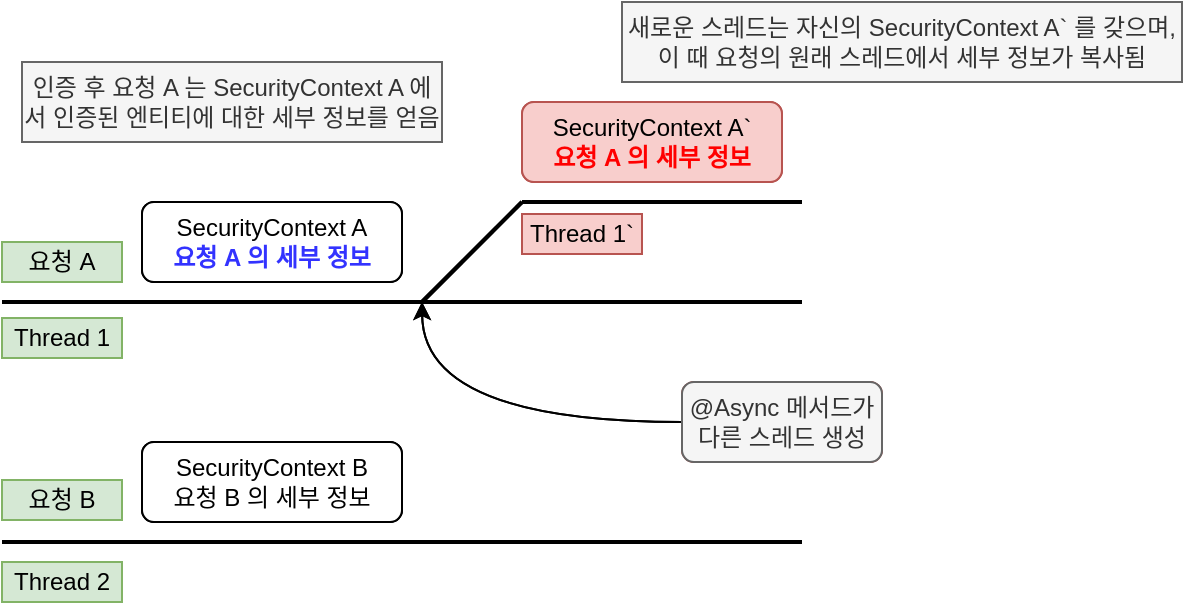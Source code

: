 <mxfile version="23.0.2" type="device">
  <diagram name="페이지-1" id="-CGv-wuT2EaU3h93ui3x">
    <mxGraphModel dx="1114" dy="894" grid="1" gridSize="10" guides="1" tooltips="1" connect="1" arrows="1" fold="1" page="1" pageScale="1" pageWidth="827" pageHeight="1169" math="0" shadow="0">
      <root>
        <mxCell id="0" />
        <mxCell id="1" parent="0" />
        <mxCell id="qtXuDna4pQZUapxrZQjc-45" value="" style="endArrow=none;html=1;rounded=0;strokeWidth=2;" edge="1" parent="1">
          <mxGeometry width="50" height="50" relative="1" as="geometry">
            <mxPoint x="120" y="200" as="sourcePoint" />
            <mxPoint x="520" y="200" as="targetPoint" />
          </mxGeometry>
        </mxCell>
        <mxCell id="qtXuDna4pQZUapxrZQjc-46" value="" style="endArrow=none;html=1;rounded=0;strokeWidth=2;" edge="1" parent="1">
          <mxGeometry width="50" height="50" relative="1" as="geometry">
            <mxPoint x="120" y="320" as="sourcePoint" />
            <mxPoint x="520" y="320" as="targetPoint" />
          </mxGeometry>
        </mxCell>
        <mxCell id="qtXuDna4pQZUapxrZQjc-47" value="요청 A" style="text;html=1;strokeColor=#82b366;fillColor=#d5e8d4;align=center;verticalAlign=middle;whiteSpace=wrap;rounded=0;" vertex="1" parent="1">
          <mxGeometry x="120" y="170" width="60" height="20" as="geometry" />
        </mxCell>
        <mxCell id="qtXuDna4pQZUapxrZQjc-48" value="요청 B" style="text;html=1;strokeColor=#82b366;fillColor=#d5e8d4;align=center;verticalAlign=middle;whiteSpace=wrap;rounded=0;" vertex="1" parent="1">
          <mxGeometry x="120" y="289" width="60" height="20" as="geometry" />
        </mxCell>
        <mxCell id="qtXuDna4pQZUapxrZQjc-49" value="Thread 1" style="text;html=1;strokeColor=#82b366;fillColor=#d5e8d4;align=center;verticalAlign=middle;whiteSpace=wrap;rounded=0;" vertex="1" parent="1">
          <mxGeometry x="120" y="208" width="60" height="20" as="geometry" />
        </mxCell>
        <mxCell id="qtXuDna4pQZUapxrZQjc-50" value="Thread 2" style="text;html=1;strokeColor=#82b366;fillColor=#d5e8d4;align=center;verticalAlign=middle;whiteSpace=wrap;rounded=0;" vertex="1" parent="1">
          <mxGeometry x="120" y="330" width="60" height="20" as="geometry" />
        </mxCell>
        <mxCell id="qtXuDna4pQZUapxrZQjc-51" value="SecurityContext A&lt;br&gt;&lt;b&gt;&lt;font color=&quot;#3333ff&quot;&gt;요청 A 의 세부 정보&lt;/font&gt;&lt;/b&gt;" style="rounded=1;whiteSpace=wrap;html=1;" vertex="1" parent="1">
          <mxGeometry x="190" y="150" width="130" height="40" as="geometry" />
        </mxCell>
        <mxCell id="qtXuDna4pQZUapxrZQjc-52" value="" style="endArrow=none;html=1;rounded=0;strokeWidth=2;" edge="1" parent="1">
          <mxGeometry width="50" height="50" relative="1" as="geometry">
            <mxPoint x="330" y="200" as="sourcePoint" />
            <mxPoint x="380" y="150" as="targetPoint" />
          </mxGeometry>
        </mxCell>
        <mxCell id="qtXuDna4pQZUapxrZQjc-53" value="" style="endArrow=none;html=1;rounded=0;strokeWidth=2;" edge="1" parent="1">
          <mxGeometry width="50" height="50" relative="1" as="geometry">
            <mxPoint x="380" y="150" as="sourcePoint" />
            <mxPoint x="520" y="150" as="targetPoint" />
          </mxGeometry>
        </mxCell>
        <mxCell id="qtXuDna4pQZUapxrZQjc-54" value="SecurityContext A`&lt;br&gt;&lt;b&gt;&lt;font color=&quot;#ff0000&quot;&gt;&amp;lt;비어있음&amp;gt;&lt;/font&gt;&lt;/b&gt;" style="rounded=1;whiteSpace=wrap;html=1;fillColor=#f8cecc;strokeColor=#b85450;" vertex="1" parent="1">
          <mxGeometry x="380" y="100" width="130" height="40" as="geometry" />
        </mxCell>
        <mxCell id="qtXuDna4pQZUapxrZQjc-55" style="edgeStyle=orthogonalEdgeStyle;rounded=0;orthogonalLoop=1;jettySize=auto;html=1;curved=1;" edge="1" parent="1" source="qtXuDna4pQZUapxrZQjc-56">
          <mxGeometry relative="1" as="geometry">
            <mxPoint x="330" y="200" as="targetPoint" />
          </mxGeometry>
        </mxCell>
        <mxCell id="qtXuDna4pQZUapxrZQjc-56" value="@Async 메서드가 다른 스레드 생성" style="rounded=1;whiteSpace=wrap;html=1;fillColor=#f8cecc;strokeColor=#b85450;" vertex="1" parent="1">
          <mxGeometry x="460" y="240" width="100" height="40" as="geometry" />
        </mxCell>
        <mxCell id="qtXuDna4pQZUapxrZQjc-57" value="SecurityContext B&lt;br&gt;요청 B 의 세부 정보" style="rounded=1;whiteSpace=wrap;html=1;" vertex="1" parent="1">
          <mxGeometry x="190" y="270" width="130" height="40" as="geometry" />
        </mxCell>
        <mxCell id="qtXuDna4pQZUapxrZQjc-58" value="Thread 1`" style="text;html=1;strokeColor=#b85450;fillColor=#f8cecc;align=center;verticalAlign=middle;whiteSpace=wrap;rounded=0;" vertex="1" parent="1">
          <mxGeometry x="380" y="156" width="60" height="20" as="geometry" />
        </mxCell>
        <mxCell id="qtXuDna4pQZUapxrZQjc-59" value="인증 후 요청 A 는 SecurityContext A 에서 인증된 엔티티에 대한 세부 정보를 얻음" style="text;html=1;strokeColor=#666666;fillColor=#f5f5f5;align=center;verticalAlign=middle;whiteSpace=wrap;rounded=0;fontColor=#333333;" vertex="1" parent="1">
          <mxGeometry x="130" y="80" width="210" height="40" as="geometry" />
        </mxCell>
        <mxCell id="qtXuDna4pQZUapxrZQjc-60" value="" style="endArrow=none;html=1;rounded=0;strokeWidth=2;" edge="1" parent="1">
          <mxGeometry width="50" height="50" relative="1" as="geometry">
            <mxPoint x="120" y="200" as="sourcePoint" />
            <mxPoint x="520" y="200" as="targetPoint" />
          </mxGeometry>
        </mxCell>
        <mxCell id="qtXuDna4pQZUapxrZQjc-61" value="" style="endArrow=none;html=1;rounded=0;strokeWidth=2;" edge="1" parent="1">
          <mxGeometry width="50" height="50" relative="1" as="geometry">
            <mxPoint x="120" y="320" as="sourcePoint" />
            <mxPoint x="520" y="320" as="targetPoint" />
          </mxGeometry>
        </mxCell>
        <mxCell id="qtXuDna4pQZUapxrZQjc-62" value="요청 A" style="text;html=1;strokeColor=#82b366;fillColor=#d5e8d4;align=center;verticalAlign=middle;whiteSpace=wrap;rounded=0;" vertex="1" parent="1">
          <mxGeometry x="120" y="170" width="60" height="20" as="geometry" />
        </mxCell>
        <mxCell id="qtXuDna4pQZUapxrZQjc-63" value="요청 B" style="text;html=1;strokeColor=#82b366;fillColor=#d5e8d4;align=center;verticalAlign=middle;whiteSpace=wrap;rounded=0;" vertex="1" parent="1">
          <mxGeometry x="120" y="289" width="60" height="20" as="geometry" />
        </mxCell>
        <mxCell id="qtXuDna4pQZUapxrZQjc-64" value="Thread 1" style="text;html=1;strokeColor=#82b366;fillColor=#d5e8d4;align=center;verticalAlign=middle;whiteSpace=wrap;rounded=0;" vertex="1" parent="1">
          <mxGeometry x="120" y="208" width="60" height="20" as="geometry" />
        </mxCell>
        <mxCell id="qtXuDna4pQZUapxrZQjc-65" value="Thread 2" style="text;html=1;strokeColor=#82b366;fillColor=#d5e8d4;align=center;verticalAlign=middle;whiteSpace=wrap;rounded=0;" vertex="1" parent="1">
          <mxGeometry x="120" y="330" width="60" height="20" as="geometry" />
        </mxCell>
        <mxCell id="qtXuDna4pQZUapxrZQjc-66" value="SecurityContext A&lt;br&gt;&lt;b&gt;&lt;font color=&quot;#3333ff&quot;&gt;요청 A 의 세부 정보&lt;/font&gt;&lt;/b&gt;" style="rounded=1;whiteSpace=wrap;html=1;" vertex="1" parent="1">
          <mxGeometry x="190" y="150" width="130" height="40" as="geometry" />
        </mxCell>
        <mxCell id="qtXuDna4pQZUapxrZQjc-67" value="" style="endArrow=none;html=1;rounded=0;strokeWidth=2;" edge="1" parent="1">
          <mxGeometry width="50" height="50" relative="1" as="geometry">
            <mxPoint x="330" y="200" as="sourcePoint" />
            <mxPoint x="380" y="150" as="targetPoint" />
          </mxGeometry>
        </mxCell>
        <mxCell id="qtXuDna4pQZUapxrZQjc-68" value="" style="endArrow=none;html=1;rounded=0;strokeWidth=2;" edge="1" parent="1">
          <mxGeometry width="50" height="50" relative="1" as="geometry">
            <mxPoint x="380" y="150" as="sourcePoint" />
            <mxPoint x="520" y="150" as="targetPoint" />
          </mxGeometry>
        </mxCell>
        <mxCell id="qtXuDna4pQZUapxrZQjc-69" value="SecurityContext A`&lt;br&gt;&lt;b&gt;&lt;font color=&quot;#ff0000&quot;&gt;요청 A 의 세부 정보&lt;/font&gt;&lt;/b&gt;" style="rounded=1;whiteSpace=wrap;html=1;fillColor=#f8cecc;strokeColor=#b85450;" vertex="1" parent="1">
          <mxGeometry x="380" y="100" width="130" height="40" as="geometry" />
        </mxCell>
        <mxCell id="qtXuDna4pQZUapxrZQjc-70" style="edgeStyle=orthogonalEdgeStyle;rounded=0;orthogonalLoop=1;jettySize=auto;html=1;curved=1;" edge="1" parent="1" source="qtXuDna4pQZUapxrZQjc-71">
          <mxGeometry relative="1" as="geometry">
            <mxPoint x="330" y="200" as="targetPoint" />
          </mxGeometry>
        </mxCell>
        <mxCell id="qtXuDna4pQZUapxrZQjc-71" value="@Async 메서드가 다른 스레드 생성" style="rounded=1;whiteSpace=wrap;html=1;fillColor=#f5f5f5;strokeColor=#666666;fontColor=#333333;" vertex="1" parent="1">
          <mxGeometry x="460" y="240" width="100" height="40" as="geometry" />
        </mxCell>
        <mxCell id="qtXuDna4pQZUapxrZQjc-72" value="SecurityContext B&lt;br&gt;요청 B 의 세부 정보" style="rounded=1;whiteSpace=wrap;html=1;" vertex="1" parent="1">
          <mxGeometry x="190" y="270" width="130" height="40" as="geometry" />
        </mxCell>
        <mxCell id="qtXuDna4pQZUapxrZQjc-73" value="Thread 1`" style="text;html=1;strokeColor=#b85450;fillColor=#f8cecc;align=center;verticalAlign=middle;whiteSpace=wrap;rounded=0;" vertex="1" parent="1">
          <mxGeometry x="380" y="156" width="60" height="20" as="geometry" />
        </mxCell>
        <mxCell id="qtXuDna4pQZUapxrZQjc-74" value="새로운 스레드는 자신의 SecurityContext A` 를 갖으며, 이 때 요청의 원래 스레드에서 세부 정보가 복사됨" style="text;html=1;strokeColor=#666666;fillColor=#f5f5f5;align=center;verticalAlign=middle;whiteSpace=wrap;rounded=0;fontColor=#333333;" vertex="1" parent="1">
          <mxGeometry x="430" y="50" width="280" height="40" as="geometry" />
        </mxCell>
      </root>
    </mxGraphModel>
  </diagram>
</mxfile>
